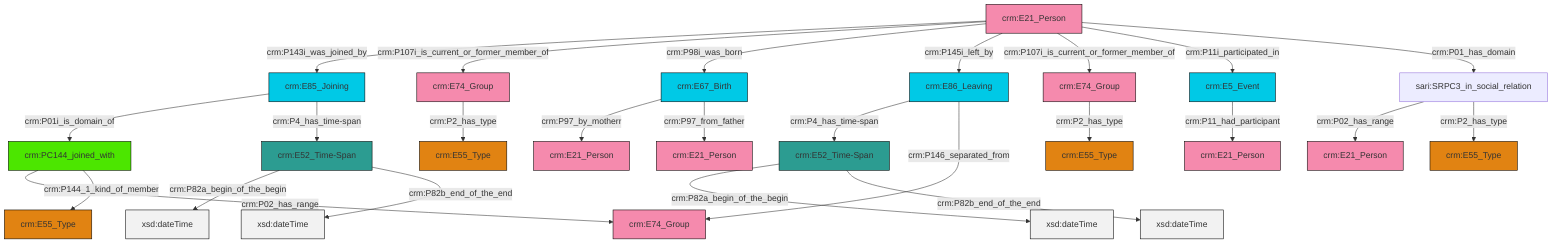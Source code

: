 graph TD
classDef Literal fill:#f2f2f2,stroke:#000000;
classDef CRM_Entity fill:#FFFFFF,stroke:#000000;
classDef Temporal_Entity fill:#00C9E6, stroke:#000000;
classDef Type fill:#E18312, stroke:#000000;
classDef Time-Span fill:#2C9C91, stroke:#000000;
classDef Appellation fill:#FFEB7F, stroke:#000000;
classDef Place fill:#008836, stroke:#000000;
classDef Persistent_Item fill:#B266B2, stroke:#000000;
classDef Conceptual_Object fill:#FFD700, stroke:#000000;
classDef Physical_Thing fill:#D2B48C, stroke:#000000;
classDef Actor fill:#f58aad, stroke:#000000;
classDef PC_Classes fill:#4ce600, stroke:#000000;
classDef Multi fill:#cccccc,stroke:#000000;

4["sari:SRPC3_in_social_relation"]:::Default -->|crm:P02_has_range| 6["crm:E21_Person"]:::Actor
9["crm:E67_Birth"]:::Temporal_Entity -->|crm:P97_by_motherr| 10["crm:E21_Person"]:::Actor
0["crm:E21_Person"]:::Actor -->|crm:P143i_was_joined_by| 11["crm:E85_Joining"]:::Temporal_Entity
0["crm:E21_Person"]:::Actor -->|crm:P107i_is_current_or_former_member_of| 13["crm:E74_Group"]:::Actor
18["crm:E5_Event"]:::Temporal_Entity -->|crm:P11_had_participant| 19["crm:E21_Person"]:::Actor
0["crm:E21_Person"]:::Actor -->|crm:P98i_was_born| 9["crm:E67_Birth"]:::Temporal_Entity
21["crm:E52_Time-Span"]:::Time-Span -->|crm:P82a_begin_of_the_begin| 22[xsd:dateTime]:::Literal
28["crm:E86_Leaving"]:::Temporal_Entity -->|crm:P4_has_time-span| 14["crm:E52_Time-Span"]:::Time-Span
21["crm:E52_Time-Span"]:::Time-Span -->|crm:P82b_end_of_the_end| 29[xsd:dateTime]:::Literal
0["crm:E21_Person"]:::Actor -->|crm:P145i_left_by| 28["crm:E86_Leaving"]:::Temporal_Entity
16["crm:PC144_joined_with"]:::PC_Classes -->|crm:P02_has_range| 30["crm:E74_Group"]:::Actor
14["crm:E52_Time-Span"]:::Time-Span -->|crm:P82a_begin_of_the_begin| 31[xsd:dateTime]:::Literal
16["crm:PC144_joined_with"]:::PC_Classes -->|crm:P144_1_kind_of_member| 24["crm:E55_Type"]:::Type
7["crm:E74_Group"]:::Actor -->|crm:P2_has_type| 33["crm:E55_Type"]:::Type
0["crm:E21_Person"]:::Actor -->|crm:P107i_is_current_or_former_member_of| 7["crm:E74_Group"]:::Actor
14["crm:E52_Time-Span"]:::Time-Span -->|crm:P82b_end_of_the_end| 40[xsd:dateTime]:::Literal
13["crm:E74_Group"]:::Actor -->|crm:P2_has_type| 2["crm:E55_Type"]:::Type
0["crm:E21_Person"]:::Actor -->|crm:P11i_participated_in| 18["crm:E5_Event"]:::Temporal_Entity
28["crm:E86_Leaving"]:::Temporal_Entity -->|crm:P146_separated_from| 30["crm:E74_Group"]:::Actor
4["sari:SRPC3_in_social_relation"]:::Default -->|crm:P2_has_type| 41["crm:E55_Type"]:::Type
11["crm:E85_Joining"]:::Temporal_Entity -->|crm:P01i_is_domain_of| 16["crm:PC144_joined_with"]:::PC_Classes
0["crm:E21_Person"]:::Actor -->|crm:P01_has_domain| 4["sari:SRPC3_in_social_relation"]:::Default
11["crm:E85_Joining"]:::Temporal_Entity -->|crm:P4_has_time-span| 21["crm:E52_Time-Span"]:::Time-Span
9["crm:E67_Birth"]:::Temporal_Entity -->|crm:P97_from_father| 38["crm:E21_Person"]:::Actor